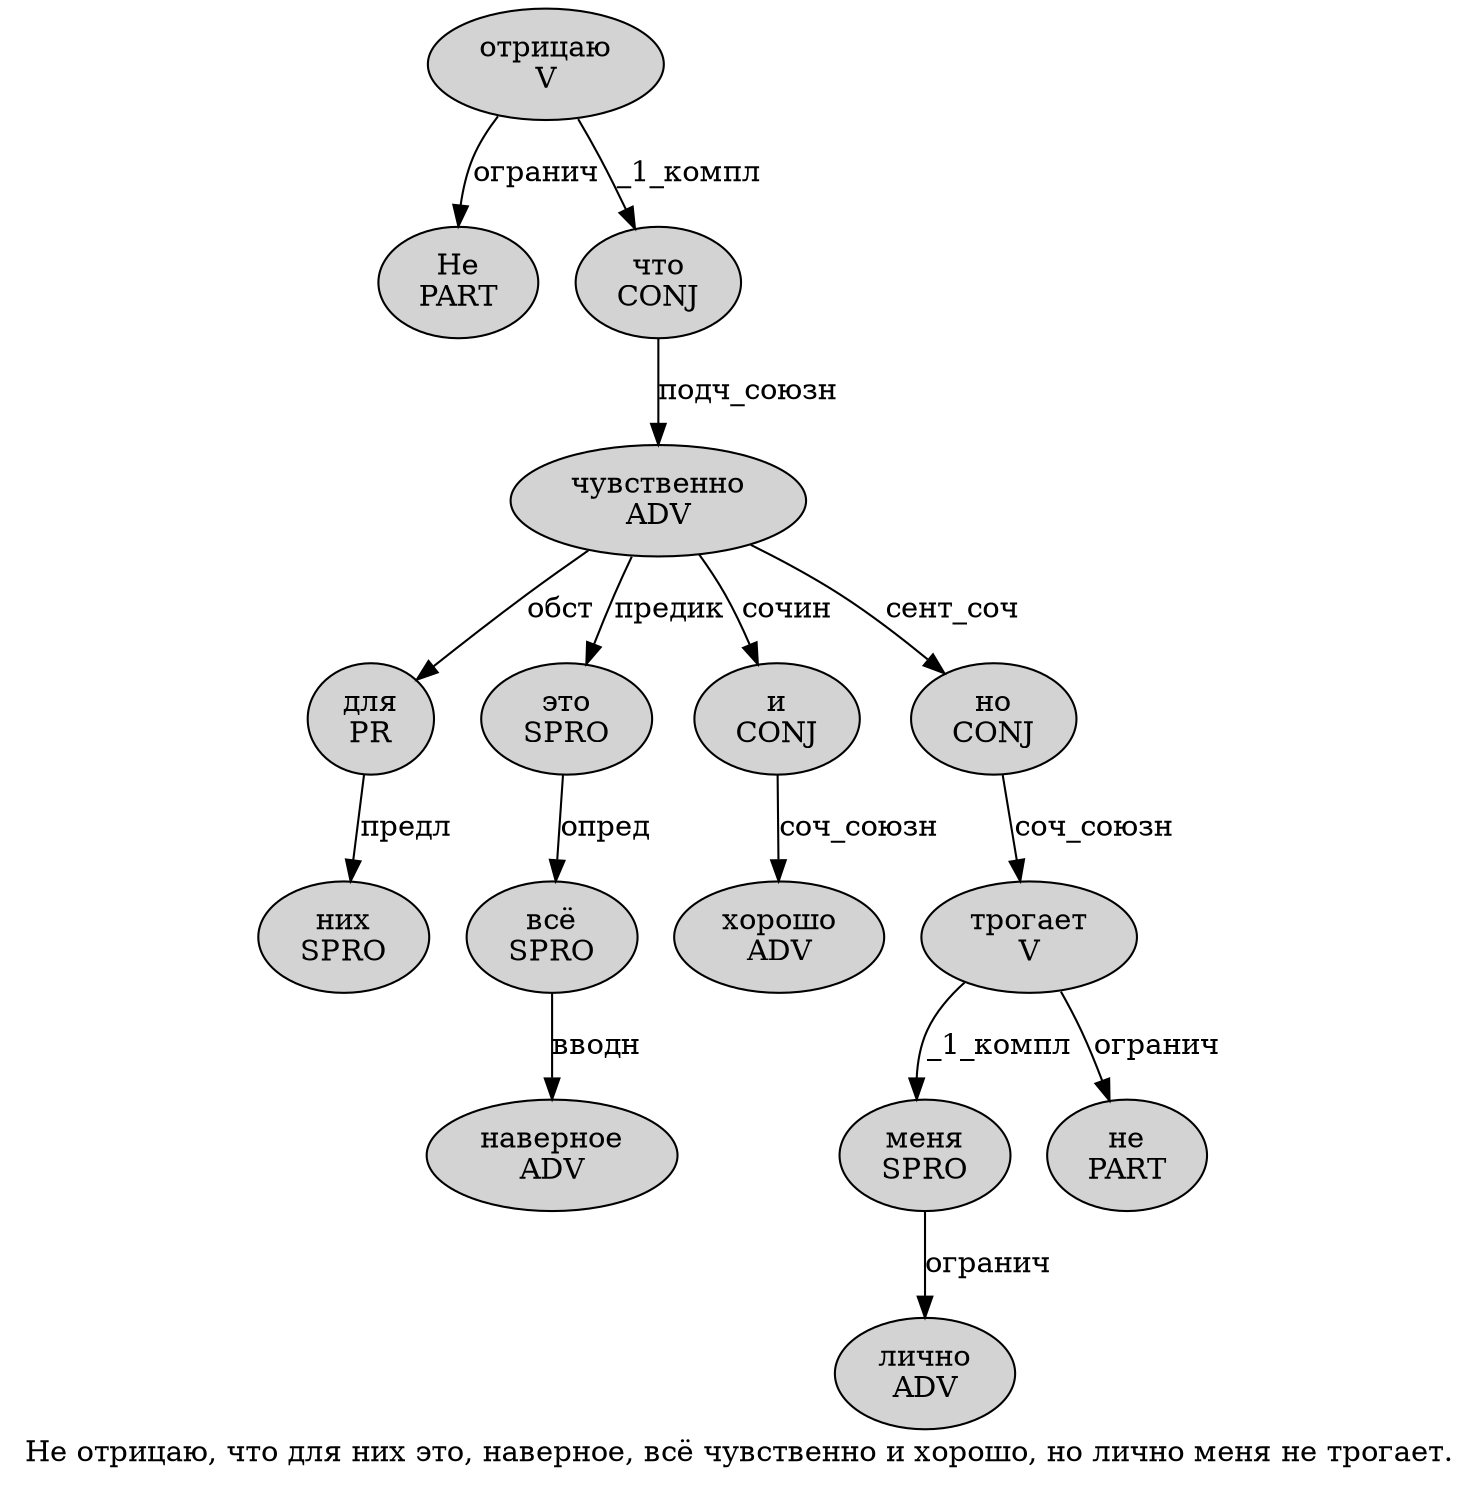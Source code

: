 digraph SENTENCE_4047 {
	graph [label="Не отрицаю, что для них это, наверное, всё чувственно и хорошо, но лично меня не трогает."]
	node [style=filled]
		0 [label="Не
PART" color="" fillcolor=lightgray penwidth=1 shape=ellipse]
		1 [label="отрицаю
V" color="" fillcolor=lightgray penwidth=1 shape=ellipse]
		3 [label="что
CONJ" color="" fillcolor=lightgray penwidth=1 shape=ellipse]
		4 [label="для
PR" color="" fillcolor=lightgray penwidth=1 shape=ellipse]
		5 [label="них
SPRO" color="" fillcolor=lightgray penwidth=1 shape=ellipse]
		6 [label="это
SPRO" color="" fillcolor=lightgray penwidth=1 shape=ellipse]
		8 [label="наверное
ADV" color="" fillcolor=lightgray penwidth=1 shape=ellipse]
		10 [label="всё
SPRO" color="" fillcolor=lightgray penwidth=1 shape=ellipse]
		11 [label="чувственно
ADV" color="" fillcolor=lightgray penwidth=1 shape=ellipse]
		12 [label="и
CONJ" color="" fillcolor=lightgray penwidth=1 shape=ellipse]
		13 [label="хорошо
ADV" color="" fillcolor=lightgray penwidth=1 shape=ellipse]
		15 [label="но
CONJ" color="" fillcolor=lightgray penwidth=1 shape=ellipse]
		16 [label="лично
ADV" color="" fillcolor=lightgray penwidth=1 shape=ellipse]
		17 [label="меня
SPRO" color="" fillcolor=lightgray penwidth=1 shape=ellipse]
		18 [label="не
PART" color="" fillcolor=lightgray penwidth=1 shape=ellipse]
		19 [label="трогает
V" color="" fillcolor=lightgray penwidth=1 shape=ellipse]
			10 -> 8 [label="вводн"]
			1 -> 0 [label="огранич"]
			1 -> 3 [label="_1_компл"]
			11 -> 4 [label="обст"]
			11 -> 6 [label="предик"]
			11 -> 12 [label="сочин"]
			11 -> 15 [label="сент_соч"]
			6 -> 10 [label="опред"]
			12 -> 13 [label="соч_союзн"]
			19 -> 17 [label="_1_компл"]
			19 -> 18 [label="огранич"]
			17 -> 16 [label="огранич"]
			3 -> 11 [label="подч_союзн"]
			4 -> 5 [label="предл"]
			15 -> 19 [label="соч_союзн"]
}